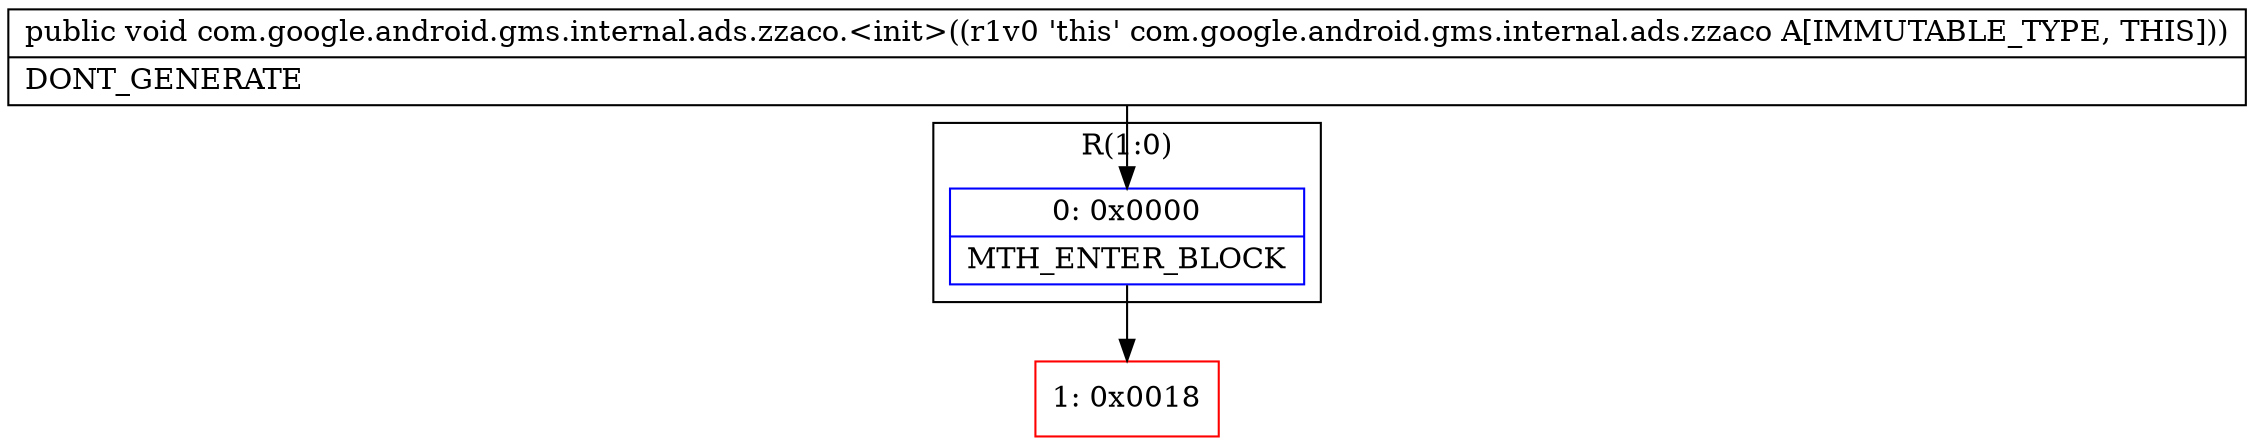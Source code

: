 digraph "CFG forcom.google.android.gms.internal.ads.zzaco.\<init\>()V" {
subgraph cluster_Region_384040547 {
label = "R(1:0)";
node [shape=record,color=blue];
Node_0 [shape=record,label="{0\:\ 0x0000|MTH_ENTER_BLOCK\l}"];
}
Node_1 [shape=record,color=red,label="{1\:\ 0x0018}"];
MethodNode[shape=record,label="{public void com.google.android.gms.internal.ads.zzaco.\<init\>((r1v0 'this' com.google.android.gms.internal.ads.zzaco A[IMMUTABLE_TYPE, THIS]))  | DONT_GENERATE\l}"];
MethodNode -> Node_0;
Node_0 -> Node_1;
}

